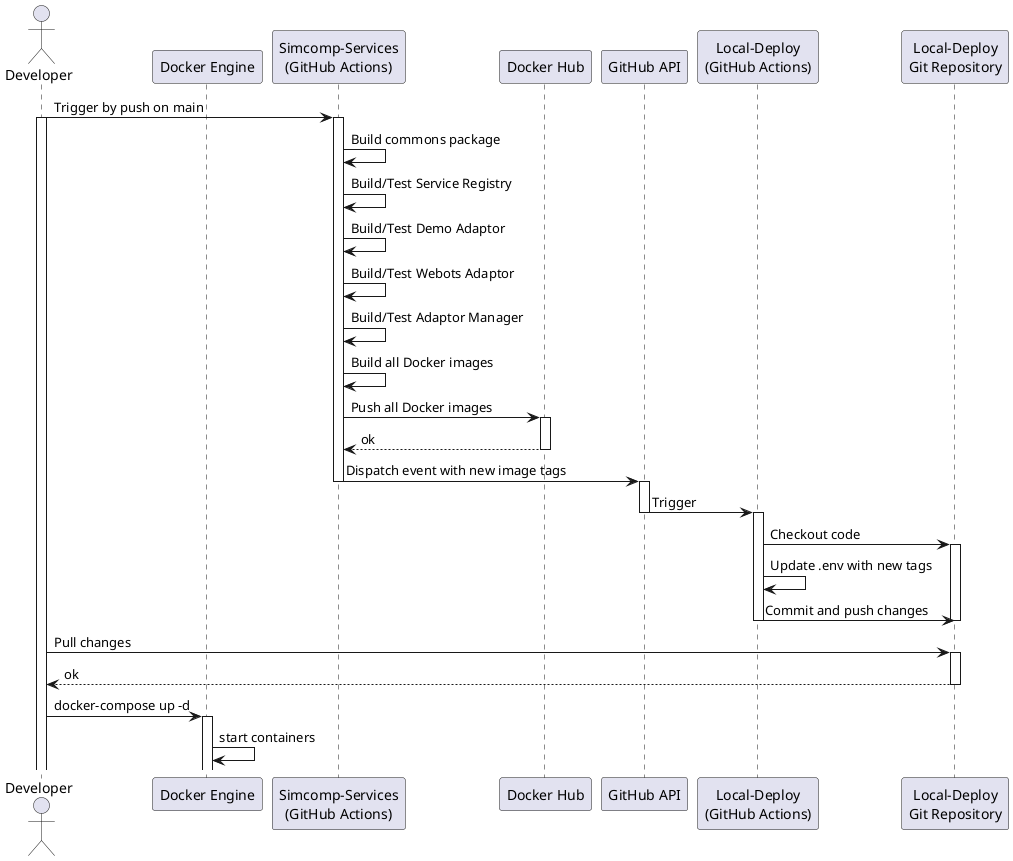 @startuml
actor Developer
participant "Docker Engine" as Engine
participant "Simcomp-Services\n(GitHub Actions)" as SourceRepo
participant "Docker Hub" as Docker
participant "GitHub API" as GitHubAPI
participant "Local-Deploy\n(GitHub Actions)" as TargetRepo
participant "Local-Deploy\nGit Repository" as TargetGit

Developer -> SourceRepo: Trigger by push on main
activate Developer
activate SourceRepo

SourceRepo -> SourceRepo: Build commons package
SourceRepo -> SourceRepo: Build/Test Service Registry
SourceRepo -> SourceRepo: Build/Test Demo Adaptor
SourceRepo -> SourceRepo: Build/Test Webots Adaptor
SourceRepo -> SourceRepo: Build/Test Adaptor Manager
SourceRepo -> SourceRepo: Build all Docker images
SourceRepo -> Docker: Push all Docker images
activate Docker
Docker --> SourceRepo: ok
deactivate Docker
SourceRepo -> GitHubAPI: Dispatch event with new image tags
deactivate SourceRepo
activate GitHubAPI

GitHubAPI -> TargetRepo: Trigger
deactivate GitHubAPI
activate TargetRepo

TargetRepo -> TargetGit: Checkout code
activate TargetGit

TargetRepo -> TargetRepo: Update .env with new tags
TargetRepo -> TargetGit: Commit and push changes
deactivate TargetGit
deactivate TargetRepo

Developer -> TargetGit: Pull changes
activate TargetGit
TargetGit --> Developer: ok
deactivate TargetGit

Developer -> Engine: docker-compose up -d
activate Engine
Engine -> Engine: start containers
@enduml
